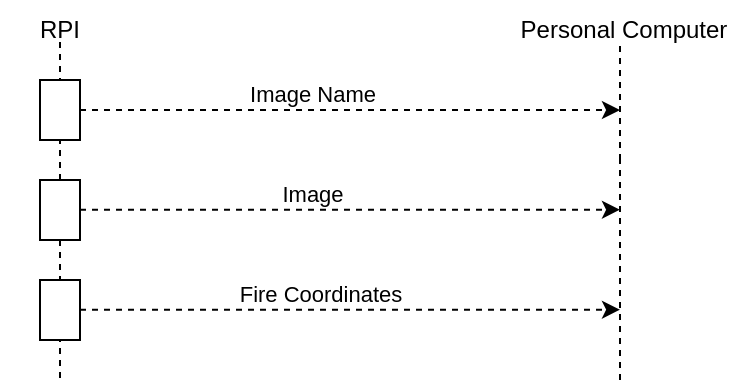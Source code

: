 <mxfile version="18.1.1" type="github">
  <diagram id="W6hRS4fxS_qQSNCNkSlv" name="Page-1">
    <mxGraphModel dx="474" dy="253" grid="1" gridSize="10" guides="1" tooltips="1" connect="1" arrows="1" fold="1" page="1" pageScale="1" pageWidth="850" pageHeight="1100" math="0" shadow="0">
      <root>
        <mxCell id="0" />
        <mxCell id="1" parent="0" />
        <mxCell id="PxHE6Z1qSMxtlgOlSAJU-2" value="" style="endArrow=none;dashed=1;html=1;rounded=0;startArrow=none;" parent="1" source="PxHE6Z1qSMxtlgOlSAJU-13" edge="1">
          <mxGeometry width="50" height="50" relative="1" as="geometry">
            <mxPoint x="320" y="480" as="sourcePoint" />
            <mxPoint x="320" y="180" as="targetPoint" />
          </mxGeometry>
        </mxCell>
        <mxCell id="PxHE6Z1qSMxtlgOlSAJU-3" value="" style="endArrow=none;dashed=1;html=1;rounded=0;startArrow=none;" parent="1" edge="1">
          <mxGeometry width="50" height="50" relative="1" as="geometry">
            <mxPoint x="600" y="240" as="sourcePoint" />
            <mxPoint x="600" y="180" as="targetPoint" />
          </mxGeometry>
        </mxCell>
        <mxCell id="PxHE6Z1qSMxtlgOlSAJU-4" value="" style="rounded=0;whiteSpace=wrap;html=1;" parent="1" vertex="1">
          <mxGeometry x="310" y="200" width="20" height="30" as="geometry" />
        </mxCell>
        <mxCell id="PxHE6Z1qSMxtlgOlSAJU-5" value="" style="endArrow=classic;html=1;rounded=0;exitX=1;exitY=0.5;exitDx=0;exitDy=0;dashed=1;" parent="1" source="PxHE6Z1qSMxtlgOlSAJU-4" edge="1">
          <mxGeometry width="50" height="50" relative="1" as="geometry">
            <mxPoint x="510" y="350" as="sourcePoint" />
            <mxPoint x="600" y="215" as="targetPoint" />
          </mxGeometry>
        </mxCell>
        <mxCell id="PxHE6Z1qSMxtlgOlSAJU-6" value="Image Name" style="edgeLabel;html=1;align=center;verticalAlign=middle;resizable=0;points=[];" parent="PxHE6Z1qSMxtlgOlSAJU-5" vertex="1" connectable="0">
          <mxGeometry x="-0.14" y="1" relative="1" as="geometry">
            <mxPoint y="-7" as="offset" />
          </mxGeometry>
        </mxCell>
        <mxCell id="PxHE6Z1qSMxtlgOlSAJU-9" value="" style="endArrow=none;dashed=1;html=1;rounded=0;" parent="1" edge="1">
          <mxGeometry width="50" height="50" relative="1" as="geometry">
            <mxPoint x="600" y="350" as="sourcePoint" />
            <mxPoint x="600" y="240" as="targetPoint" />
          </mxGeometry>
        </mxCell>
        <mxCell id="PxHE6Z1qSMxtlgOlSAJU-13" value="" style="rounded=0;whiteSpace=wrap;html=1;" parent="1" vertex="1">
          <mxGeometry x="310" y="250" width="20" height="30" as="geometry" />
        </mxCell>
        <mxCell id="PxHE6Z1qSMxtlgOlSAJU-14" value="" style="endArrow=none;dashed=1;html=1;rounded=0;" parent="1" edge="1">
          <mxGeometry width="50" height="50" relative="1" as="geometry">
            <mxPoint x="320" y="280" as="sourcePoint" />
            <mxPoint x="320" y="350" as="targetPoint" />
            <Array as="points" />
          </mxGeometry>
        </mxCell>
        <mxCell id="PxHE6Z1qSMxtlgOlSAJU-15" value="" style="endArrow=classic;html=1;rounded=0;exitX=1;exitY=0.5;exitDx=0;exitDy=0;dashed=1;" parent="1" edge="1">
          <mxGeometry width="50" height="50" relative="1" as="geometry">
            <mxPoint x="330" y="264.86" as="sourcePoint" />
            <mxPoint x="600" y="264.86" as="targetPoint" />
          </mxGeometry>
        </mxCell>
        <mxCell id="PxHE6Z1qSMxtlgOlSAJU-16" value="Image" style="edgeLabel;html=1;align=center;verticalAlign=middle;resizable=0;points=[];" parent="PxHE6Z1qSMxtlgOlSAJU-15" vertex="1" connectable="0">
          <mxGeometry x="-0.14" y="1" relative="1" as="geometry">
            <mxPoint y="-7" as="offset" />
          </mxGeometry>
        </mxCell>
        <mxCell id="PxHE6Z1qSMxtlgOlSAJU-19" value="RPI" style="text;html=1;strokeColor=none;fillColor=none;align=center;verticalAlign=middle;whiteSpace=wrap;rounded=0;" parent="1" vertex="1">
          <mxGeometry x="290" y="160" width="60" height="30" as="geometry" />
        </mxCell>
        <mxCell id="PxHE6Z1qSMxtlgOlSAJU-20" value="Personal Computer" style="text;html=1;strokeColor=none;fillColor=none;align=center;verticalAlign=middle;whiteSpace=wrap;rounded=0;" parent="1" vertex="1">
          <mxGeometry x="547" y="160" width="110" height="30" as="geometry" />
        </mxCell>
        <mxCell id="EtBqtNH6mS4ZJgSaCwWE-1" value="" style="rounded=0;whiteSpace=wrap;html=1;" vertex="1" parent="1">
          <mxGeometry x="310" y="300" width="20" height="30" as="geometry" />
        </mxCell>
        <mxCell id="EtBqtNH6mS4ZJgSaCwWE-2" value="" style="endArrow=classic;html=1;rounded=0;exitX=1;exitY=0.5;exitDx=0;exitDy=0;dashed=1;" edge="1" parent="1">
          <mxGeometry width="50" height="50" relative="1" as="geometry">
            <mxPoint x="330" y="314.83" as="sourcePoint" />
            <mxPoint x="600" y="314.83" as="targetPoint" />
          </mxGeometry>
        </mxCell>
        <mxCell id="EtBqtNH6mS4ZJgSaCwWE-3" value="Fire Coordinates" style="edgeLabel;html=1;align=center;verticalAlign=middle;resizable=0;points=[];" vertex="1" connectable="0" parent="EtBqtNH6mS4ZJgSaCwWE-2">
          <mxGeometry x="-0.14" y="1" relative="1" as="geometry">
            <mxPoint x="4" y="-7" as="offset" />
          </mxGeometry>
        </mxCell>
      </root>
    </mxGraphModel>
  </diagram>
</mxfile>
